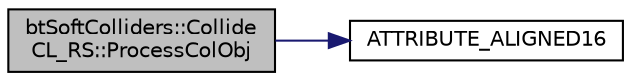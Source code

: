 digraph "btSoftColliders::CollideCL_RS::ProcessColObj"
{
  edge [fontname="Helvetica",fontsize="10",labelfontname="Helvetica",labelfontsize="10"];
  node [fontname="Helvetica",fontsize="10",shape=record];
  rankdir="LR";
  Node1 [label="btSoftColliders::Collide\lCL_RS::ProcessColObj",height=0.2,width=0.4,color="black", fillcolor="grey75", style="filled", fontcolor="black"];
  Node1 -> Node2 [color="midnightblue",fontsize="10",style="solid"];
  Node2 [label="ATTRIBUTE_ALIGNED16",height=0.2,width=0.4,color="black", fillcolor="white", style="filled",URL="$bt_g_impact_quantized_bvh_8h.html#a80a83383f96f6003cbc341a0d43c2a50"];
}

